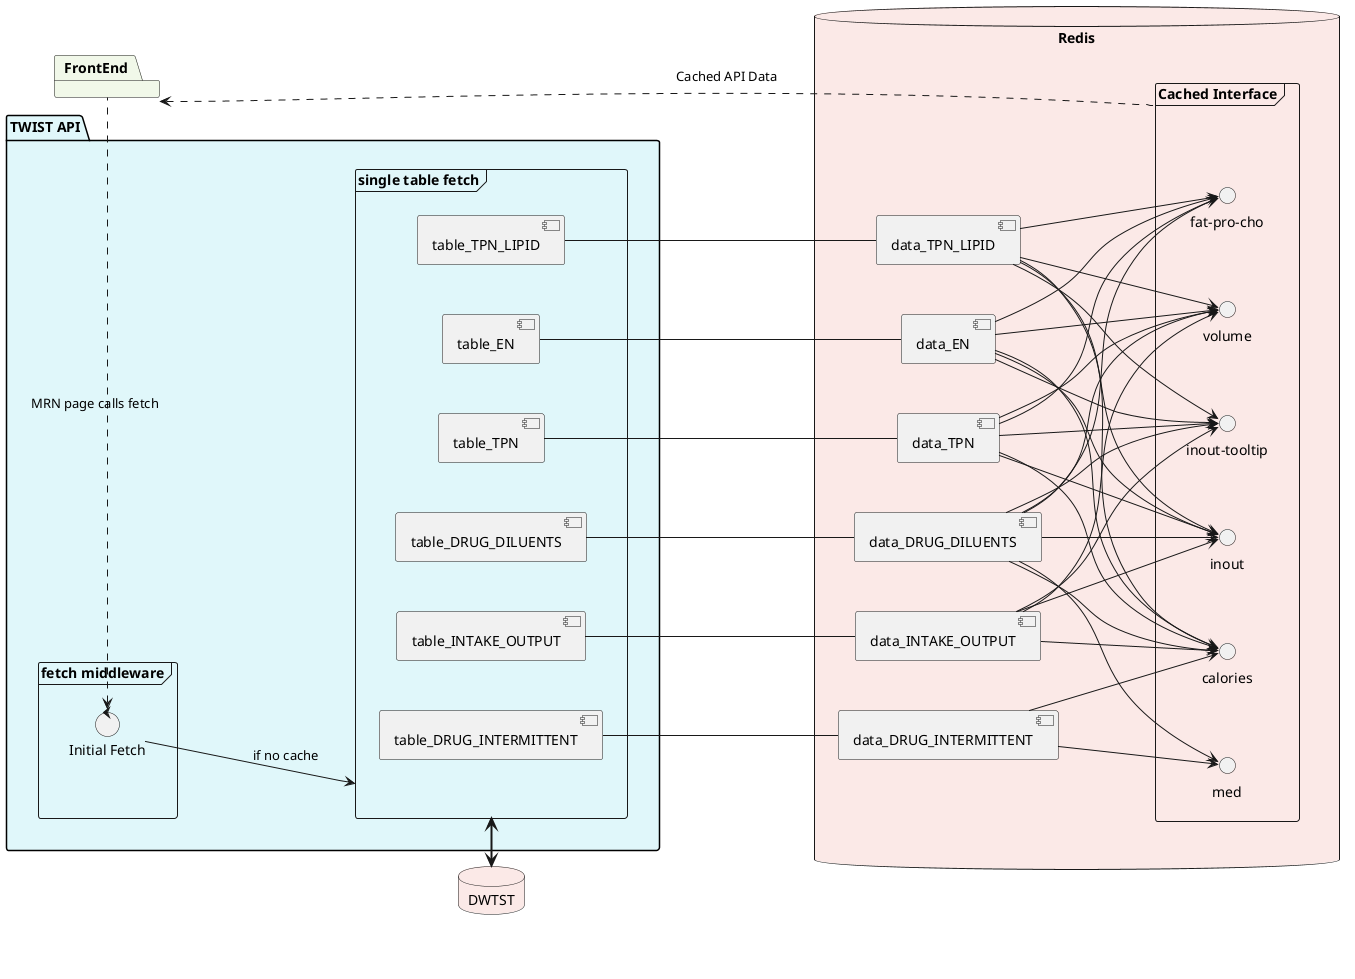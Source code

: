 @startuml api-details

' skinparam componentStyle uml2
skinparam nodesep 50
skinparam ranksep 120
skinparam defaultFontName JetBrains Mono 
left to right direction

package "TWIST API" as api #e0f7fa {

    frame "fetch middleware" as fm {
        control "Initial Fetch" as firstFetch

    }

    frame "single table fetch" as stf {
        [table_TPN_LIPID]
        [table_EN]
        [table_TPN]
        [table_INTAKE_OUTPUT]
        [table_DRUG_INTERMITTENT]
        [table_DRUG_DILUENTS]
    }
}

package FrontEnd #f1f8e9
database DWTST #fbe9e7
database Redis #fbe9e7 {
    frame "Cached Interface" as ai {
            interface "fat-pro-cho" as fpc
    interface volume
    interface "inout-tooltip" as iotooltip
    interface inout
    interface med
    interface calories
    }

    [data_TPN_LIPID]
    [data_EN]
    [data_TPN]
    [data_INTAKE_OUTPUT]
    [data_DRUG_INTERMITTENT]
    [data_DRUG_DILUENTS]

    [data_TPN] --> iotooltip
    [data_EN] --> iotooltip
    [data_TPN_LIPID] --> iotooltip
    [data_INTAKE_OUTPUT] --> iotooltip
    [data_DRUG_DILUENTS] --> iotooltip

    [data_TPN] --> inout
    [data_EN] --> inout
    [data_TPN_LIPID] --> inout
    [data_INTAKE_OUTPUT] --> inout
    [data_DRUG_DILUENTS] --> inout

    [data_TPN] --> volume
    [data_EN] --> volume
    [data_TPN_LIPID] --> volume
    [data_INTAKE_OUTPUT] --> volume
    [data_DRUG_DILUENTS] --> volume

    [data_DRUG_DILUENTS] --> med
    [data_DRUG_INTERMITTENT] --> med

    [data_TPN] --> fpc
    [data_EN] --> fpc
    [data_TPN_LIPID] --> fpc
    [data_DRUG_DILUENTS] --> fpc

    [data_TPN] --> calories
    [data_EN] --> calories
    [data_TPN_LIPID] --> calories
    [data_DRUG_DILUENTS] --> calories
    [data_DRUG_INTERMITTENT] --> calories
    [data_INTAKE_OUTPUT] --> calories
}

DWTST <=right=> stf
FrontEnd .left.> firstFetch: MRN page calls fetch
FrontEnd <.right. ai: Cached API Data 

fm -[hidden]down- Redis
' Redis -[hidden]down- stf
firstFetch --> stf: if no cache
' stf -[hidden]up- firstFetch
' IfFetch <=> Redis

[table_TPN_LIPID] -- [data_TPN_LIPID]
[table_EN] -- [data_EN]
[table_TPN] -- [data_TPN]
[table_INTAKE_OUTPUT] -- [data_INTAKE_OUTPUT]
[table_DRUG_INTERMITTENT] -- [data_DRUG_INTERMITTENT]
[table_DRUG_DILUENTS] -- [data_DRUG_DILUENTS]

@enduml